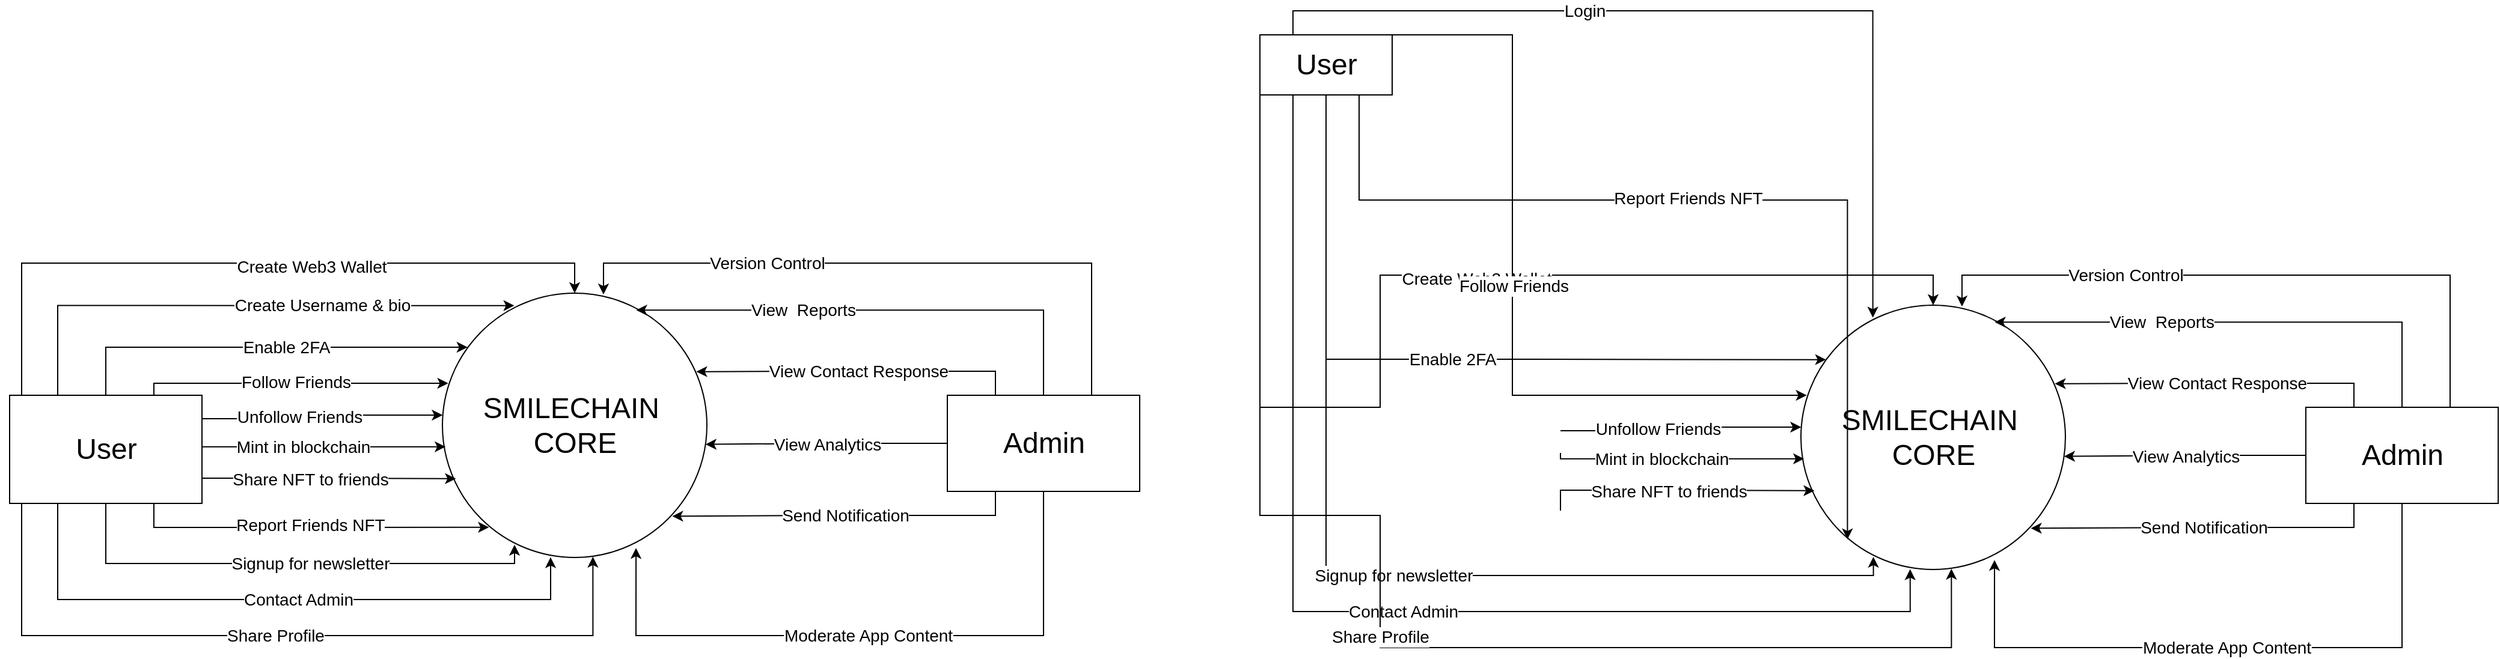 <mxfile version="20.8.10" type="github">
  <diagram name="Page-1" id="5d7acffa-a066-3a61-03fe-96351882024d">
    <mxGraphModel dx="1358" dy="578" grid="1" gridSize="10" guides="1" tooltips="1" connect="1" arrows="1" fold="1" page="1" pageScale="1" pageWidth="1100" pageHeight="850" background="#ffffff" math="0" shadow="0">
      <root>
        <mxCell id="0" />
        <mxCell id="1" parent="0" />
        <mxCell id="7fvaYo8_wZqHOtpPi-BS-1" value="&lt;font style=&quot;font-size: 24px;&quot;&gt;SMILECHAIN&amp;nbsp;&lt;br&gt;CORE&lt;br&gt;&lt;/font&gt;" style="shape=ellipse;html=1;dashed=0;whitespace=wrap;aspect=fixed;perimeter=ellipsePerimeter;" parent="1" vertex="1">
          <mxGeometry x="440" y="315" width="220" height="220" as="geometry" />
        </mxCell>
        <mxCell id="7fvaYo8_wZqHOtpPi-BS-4" value="&lt;font style=&quot;font-size: 14px;&quot;&gt;Create Web3 Wallet&lt;/font&gt;" style="edgeStyle=orthogonalEdgeStyle;rounded=0;orthogonalLoop=1;jettySize=auto;html=1;exitX=0;exitY=0;exitDx=0;exitDy=0;entryX=0.5;entryY=0;entryDx=0;entryDy=0;fontSize=24;" parent="1" source="7fvaYo8_wZqHOtpPi-BS-2" target="7fvaYo8_wZqHOtpPi-BS-1" edge="1">
          <mxGeometry x="0.193" relative="1" as="geometry">
            <Array as="points">
              <mxPoint x="90" y="400" />
              <mxPoint x="90" y="290" />
              <mxPoint x="550" y="290" />
            </Array>
            <mxPoint as="offset" />
          </mxGeometry>
        </mxCell>
        <mxCell id="7fvaYo8_wZqHOtpPi-BS-6" value="Create Username &amp;amp; bio" style="edgeStyle=orthogonalEdgeStyle;rounded=0;orthogonalLoop=1;jettySize=auto;html=1;exitX=0.25;exitY=0;exitDx=0;exitDy=0;entryX=0.272;entryY=0.047;entryDx=0;entryDy=0;entryPerimeter=0;fontSize=14;" parent="1" source="7fvaYo8_wZqHOtpPi-BS-2" target="7fvaYo8_wZqHOtpPi-BS-1" edge="1">
          <mxGeometry x="0.297" relative="1" as="geometry">
            <mxPoint as="offset" />
          </mxGeometry>
        </mxCell>
        <mxCell id="7fvaYo8_wZqHOtpPi-BS-7" style="edgeStyle=orthogonalEdgeStyle;rounded=0;orthogonalLoop=1;jettySize=auto;html=1;exitX=0.5;exitY=0;exitDx=0;exitDy=0;fontSize=14;entryX=0.095;entryY=0.206;entryDx=0;entryDy=0;entryPerimeter=0;" parent="1" source="7fvaYo8_wZqHOtpPi-BS-2" target="7fvaYo8_wZqHOtpPi-BS-1" edge="1">
          <mxGeometry relative="1" as="geometry">
            <mxPoint x="430" y="370" as="targetPoint" />
            <Array as="points">
              <mxPoint x="160" y="360" />
              <mxPoint x="461" y="360" />
            </Array>
          </mxGeometry>
        </mxCell>
        <mxCell id="7fvaYo8_wZqHOtpPi-BS-8" value="Enable 2FA" style="edgeLabel;html=1;align=center;verticalAlign=middle;resizable=0;points=[];fontSize=14;" parent="7fvaYo8_wZqHOtpPi-BS-7" vertex="1" connectable="0">
          <mxGeometry x="0.073" relative="1" as="geometry">
            <mxPoint x="7" as="offset" />
          </mxGeometry>
        </mxCell>
        <mxCell id="7fvaYo8_wZqHOtpPi-BS-9" style="edgeStyle=orthogonalEdgeStyle;rounded=0;orthogonalLoop=1;jettySize=auto;html=1;exitX=0.75;exitY=0;exitDx=0;exitDy=0;fontSize=14;entryX=0.022;entryY=0.341;entryDx=0;entryDy=0;entryPerimeter=0;" parent="1" source="7fvaYo8_wZqHOtpPi-BS-2" target="7fvaYo8_wZqHOtpPi-BS-1" edge="1">
          <mxGeometry relative="1" as="geometry">
            <mxPoint x="410" y="400" as="targetPoint" />
            <Array as="points">
              <mxPoint x="200" y="390" />
            </Array>
          </mxGeometry>
        </mxCell>
        <mxCell id="7fvaYo8_wZqHOtpPi-BS-10" value="Follow Friends" style="edgeLabel;html=1;align=center;verticalAlign=middle;resizable=0;points=[];fontSize=14;" parent="7fvaYo8_wZqHOtpPi-BS-9" vertex="1" connectable="0">
          <mxGeometry x="-0.001" y="1" relative="1" as="geometry">
            <mxPoint as="offset" />
          </mxGeometry>
        </mxCell>
        <mxCell id="7fvaYo8_wZqHOtpPi-BS-12" style="edgeStyle=orthogonalEdgeStyle;rounded=0;orthogonalLoop=1;jettySize=auto;html=1;exitX=1;exitY=0.5;exitDx=0;exitDy=0;fontSize=14;entryX=0.012;entryY=0.613;entryDx=0;entryDy=0;entryPerimeter=0;" parent="1" edge="1">
          <mxGeometry relative="1" as="geometry">
            <mxPoint x="240" y="438" as="sourcePoint" />
            <mxPoint x="442.64" y="442.86" as="targetPoint" />
            <Array as="points">
              <mxPoint x="240" y="443" />
            </Array>
          </mxGeometry>
        </mxCell>
        <mxCell id="7fvaYo8_wZqHOtpPi-BS-13" value="Mint in blockchain" style="edgeLabel;html=1;align=center;verticalAlign=middle;resizable=0;points=[];fontSize=14;" parent="7fvaYo8_wZqHOtpPi-BS-12" vertex="1" connectable="0">
          <mxGeometry x="-0.141" relative="1" as="geometry">
            <mxPoint as="offset" />
          </mxGeometry>
        </mxCell>
        <mxCell id="7fvaYo8_wZqHOtpPi-BS-14" style="edgeStyle=orthogonalEdgeStyle;rounded=0;orthogonalLoop=1;jettySize=auto;html=1;exitX=1;exitY=0.25;exitDx=0;exitDy=0;entryX=0.001;entryY=0.475;entryDx=0;entryDy=0;entryPerimeter=0;fontSize=14;" parent="1" edge="1">
          <mxGeometry relative="1" as="geometry">
            <mxPoint x="240" y="419.5" as="sourcePoint" />
            <mxPoint x="440.22" y="416.5" as="targetPoint" />
            <Array as="points">
              <mxPoint x="340" y="419" />
              <mxPoint x="340" y="417" />
            </Array>
          </mxGeometry>
        </mxCell>
        <mxCell id="7fvaYo8_wZqHOtpPi-BS-16" value="Unfollow Friends" style="edgeLabel;html=1;align=center;verticalAlign=middle;resizable=0;points=[];fontSize=14;" parent="7fvaYo8_wZqHOtpPi-BS-14" vertex="1" connectable="0">
          <mxGeometry x="-0.224" relative="1" as="geometry">
            <mxPoint x="2" y="-2" as="offset" />
          </mxGeometry>
        </mxCell>
        <mxCell id="7fvaYo8_wZqHOtpPi-BS-17" value="Share NFT to friends" style="edgeStyle=orthogonalEdgeStyle;rounded=0;orthogonalLoop=1;jettySize=auto;html=1;exitX=1;exitY=1;exitDx=0;exitDy=0;entryX=0.051;entryY=0.72;entryDx=0;entryDy=0;entryPerimeter=0;fontSize=14;" parent="1" edge="1">
          <mxGeometry x="-0.062" y="-1" relative="1" as="geometry">
            <mxPoint x="240" y="486" as="sourcePoint" />
            <mxPoint x="451.22" y="469.4" as="targetPoint" />
            <Array as="points">
              <mxPoint x="240" y="469" />
              <mxPoint x="340" y="469" />
            </Array>
            <mxPoint as="offset" />
          </mxGeometry>
        </mxCell>
        <mxCell id="7fvaYo8_wZqHOtpPi-BS-18" style="edgeStyle=orthogonalEdgeStyle;rounded=0;orthogonalLoop=1;jettySize=auto;html=1;exitX=0.75;exitY=1;exitDx=0;exitDy=0;entryX=0.176;entryY=0.886;entryDx=0;entryDy=0;entryPerimeter=0;fontSize=14;" parent="1" source="7fvaYo8_wZqHOtpPi-BS-2" target="7fvaYo8_wZqHOtpPi-BS-1" edge="1">
          <mxGeometry relative="1" as="geometry" />
        </mxCell>
        <mxCell id="7fvaYo8_wZqHOtpPi-BS-19" value="Report Friends NFT" style="edgeLabel;html=1;align=center;verticalAlign=middle;resizable=0;points=[];fontSize=14;" parent="7fvaYo8_wZqHOtpPi-BS-18" vertex="1" connectable="0">
          <mxGeometry x="-0.118" y="2" relative="1" as="geometry">
            <mxPoint x="18" as="offset" />
          </mxGeometry>
        </mxCell>
        <mxCell id="7fvaYo8_wZqHOtpPi-BS-20" style="edgeStyle=orthogonalEdgeStyle;rounded=0;orthogonalLoop=1;jettySize=auto;html=1;exitX=0.5;exitY=1;exitDx=0;exitDy=0;entryX=0.274;entryY=0.952;entryDx=0;entryDy=0;entryPerimeter=0;fontSize=14;" parent="1" source="7fvaYo8_wZqHOtpPi-BS-2" target="7fvaYo8_wZqHOtpPi-BS-1" edge="1">
          <mxGeometry relative="1" as="geometry">
            <Array as="points">
              <mxPoint x="160" y="540" />
              <mxPoint x="500" y="540" />
              <mxPoint x="500" y="524" />
            </Array>
          </mxGeometry>
        </mxCell>
        <mxCell id="7fvaYo8_wZqHOtpPi-BS-21" value="Signup for newsletter" style="edgeLabel;html=1;align=center;verticalAlign=middle;resizable=0;points=[];fontSize=14;" parent="7fvaYo8_wZqHOtpPi-BS-20" vertex="1" connectable="0">
          <mxGeometry x="0.014" y="2" relative="1" as="geometry">
            <mxPoint x="14" y="2" as="offset" />
          </mxGeometry>
        </mxCell>
        <mxCell id="NIe49fQJqidkVbKNJP8i-1" value="&lt;font style=&quot;font-size: 14px;&quot;&gt;Contact Admin&lt;/font&gt;" style="edgeStyle=orthogonalEdgeStyle;rounded=0;orthogonalLoop=1;jettySize=auto;html=1;exitX=0.25;exitY=1;exitDx=0;exitDy=0;entryX=0.413;entryY=0.999;entryDx=0;entryDy=0;entryPerimeter=0;" parent="1" source="7fvaYo8_wZqHOtpPi-BS-2" target="7fvaYo8_wZqHOtpPi-BS-1" edge="1">
          <mxGeometry x="0.065" relative="1" as="geometry">
            <Array as="points">
              <mxPoint x="120" y="570" />
              <mxPoint x="530" y="570" />
              <mxPoint x="530" y="535" />
            </Array>
            <mxPoint as="offset" />
          </mxGeometry>
        </mxCell>
        <mxCell id="NIe49fQJqidkVbKNJP8i-2" value="Share Profile" style="edgeStyle=orthogonalEdgeStyle;rounded=0;orthogonalLoop=1;jettySize=auto;html=1;exitX=0;exitY=1;exitDx=0;exitDy=0;entryX=0.569;entryY=0.997;entryDx=0;entryDy=0;entryPerimeter=0;fontSize=14;" parent="1" source="7fvaYo8_wZqHOtpPi-BS-2" target="7fvaYo8_wZqHOtpPi-BS-1" edge="1">
          <mxGeometry relative="1" as="geometry">
            <Array as="points">
              <mxPoint x="90" y="490" />
              <mxPoint x="90" y="600" />
              <mxPoint x="565" y="600" />
            </Array>
          </mxGeometry>
        </mxCell>
        <mxCell id="7fvaYo8_wZqHOtpPi-BS-2" value="&lt;font style=&quot;font-size: 24px;&quot;&gt;User&lt;/font&gt;" style="html=1;dashed=0;whitespace=wrap;" parent="1" vertex="1">
          <mxGeometry x="80" y="400" width="160" height="90" as="geometry" />
        </mxCell>
        <mxCell id="uL9zhZ6q0FrzlKMTOdcM-1" value="&lt;font style=&quot;font-size: 14px;&quot;&gt;View&amp;nbsp; Reports&lt;/font&gt;" style="edgeStyle=orthogonalEdgeStyle;rounded=0;orthogonalLoop=1;jettySize=auto;html=1;exitX=0.5;exitY=0;exitDx=0;exitDy=0;entryX=0.733;entryY=0.064;entryDx=0;entryDy=0;entryPerimeter=0;" parent="1" source="7fvaYo8_wZqHOtpPi-BS-3" target="7fvaYo8_wZqHOtpPi-BS-1" edge="1">
          <mxGeometry x="0.323" relative="1" as="geometry">
            <mxPoint as="offset" />
          </mxGeometry>
        </mxCell>
        <mxCell id="uL9zhZ6q0FrzlKMTOdcM-2" value="View Contact Response" style="edgeStyle=orthogonalEdgeStyle;rounded=0;orthogonalLoop=1;jettySize=auto;html=1;exitX=0.25;exitY=0;exitDx=0;exitDy=0;entryX=0.96;entryY=0.297;entryDx=0;entryDy=0;entryPerimeter=0;fontSize=14;" parent="1" source="7fvaYo8_wZqHOtpPi-BS-3" target="7fvaYo8_wZqHOtpPi-BS-1" edge="1">
          <mxGeometry relative="1" as="geometry" />
        </mxCell>
        <mxCell id="uL9zhZ6q0FrzlKMTOdcM-3" value="View Analytics" style="edgeStyle=orthogonalEdgeStyle;rounded=0;orthogonalLoop=1;jettySize=auto;html=1;exitX=0;exitY=0.5;exitDx=0;exitDy=0;entryX=0.995;entryY=0.572;entryDx=0;entryDy=0;entryPerimeter=0;fontSize=14;" parent="1" source="7fvaYo8_wZqHOtpPi-BS-3" target="7fvaYo8_wZqHOtpPi-BS-1" edge="1">
          <mxGeometry relative="1" as="geometry" />
        </mxCell>
        <mxCell id="uL9zhZ6q0FrzlKMTOdcM-6" value="Send Notification" style="edgeStyle=orthogonalEdgeStyle;rounded=0;orthogonalLoop=1;jettySize=auto;html=1;exitX=0.25;exitY=1;exitDx=0;exitDy=0;entryX=0.869;entryY=0.844;entryDx=0;entryDy=0;entryPerimeter=0;fontSize=14;" parent="1" source="7fvaYo8_wZqHOtpPi-BS-3" target="7fvaYo8_wZqHOtpPi-BS-1" edge="1">
          <mxGeometry relative="1" as="geometry" />
        </mxCell>
        <mxCell id="uL9zhZ6q0FrzlKMTOdcM-7" value="Moderate App Content" style="edgeStyle=orthogonalEdgeStyle;rounded=0;orthogonalLoop=1;jettySize=auto;html=1;exitX=0.5;exitY=1;exitDx=0;exitDy=0;entryX=0.732;entryY=0.964;entryDx=0;entryDy=0;entryPerimeter=0;fontSize=14;" parent="1" source="7fvaYo8_wZqHOtpPi-BS-3" target="7fvaYo8_wZqHOtpPi-BS-1" edge="1">
          <mxGeometry relative="1" as="geometry">
            <Array as="points">
              <mxPoint x="940" y="600" />
              <mxPoint x="601" y="600" />
            </Array>
          </mxGeometry>
        </mxCell>
        <mxCell id="uL9zhZ6q0FrzlKMTOdcM-9" value="Version Control" style="edgeStyle=orthogonalEdgeStyle;rounded=0;orthogonalLoop=1;jettySize=auto;html=1;exitX=0.75;exitY=0;exitDx=0;exitDy=0;entryX=0.609;entryY=0.005;entryDx=0;entryDy=0;entryPerimeter=0;fontSize=14;" parent="1" source="7fvaYo8_wZqHOtpPi-BS-3" target="7fvaYo8_wZqHOtpPi-BS-1" edge="1">
          <mxGeometry x="0.402" relative="1" as="geometry">
            <Array as="points">
              <mxPoint x="980" y="290" />
              <mxPoint x="574" y="290" />
            </Array>
            <mxPoint as="offset" />
          </mxGeometry>
        </mxCell>
        <mxCell id="7fvaYo8_wZqHOtpPi-BS-3" value="&lt;span style=&quot;font-size: 24px;&quot;&gt;Admin&lt;/span&gt;" style="html=1;dashed=0;whitespace=wrap;" parent="1" vertex="1">
          <mxGeometry x="860" y="400" width="160" height="80" as="geometry" />
        </mxCell>
        <mxCell id="1QMK_9NGRWRiEumfAoep-27" value="&lt;font style=&quot;font-size: 24px;&quot;&gt;SMILECHAIN&amp;nbsp;&lt;br&gt;CORE&lt;br&gt;&lt;/font&gt;" style="shape=ellipse;html=1;dashed=0;whitespace=wrap;aspect=fixed;perimeter=ellipsePerimeter;" vertex="1" parent="1">
          <mxGeometry x="1570" y="325" width="220" height="220" as="geometry" />
        </mxCell>
        <mxCell id="1QMK_9NGRWRiEumfAoep-28" value="&lt;font style=&quot;font-size: 14px;&quot;&gt;Create Web3 Wallet&lt;/font&gt;" style="edgeStyle=orthogonalEdgeStyle;rounded=0;orthogonalLoop=1;jettySize=auto;html=1;exitX=0;exitY=0;exitDx=0;exitDy=0;entryX=0.5;entryY=0;entryDx=0;entryDy=0;fontSize=24;" edge="1" parent="1" source="1QMK_9NGRWRiEumfAoep-45" target="1QMK_9NGRWRiEumfAoep-27">
          <mxGeometry x="0.193" relative="1" as="geometry">
            <Array as="points">
              <mxPoint x="1220" y="410" />
              <mxPoint x="1220" y="300" />
              <mxPoint x="1680" y="300" />
            </Array>
            <mxPoint as="offset" />
          </mxGeometry>
        </mxCell>
        <mxCell id="1QMK_9NGRWRiEumfAoep-29" value="Login" style="edgeStyle=orthogonalEdgeStyle;rounded=0;orthogonalLoop=1;jettySize=auto;html=1;exitX=0.25;exitY=0;exitDx=0;exitDy=0;entryX=0.272;entryY=0.047;entryDx=0;entryDy=0;entryPerimeter=0;fontSize=14;" edge="1" parent="1" source="1QMK_9NGRWRiEumfAoep-45" target="1QMK_9NGRWRiEumfAoep-27">
          <mxGeometry x="-0.307" relative="1" as="geometry">
            <mxPoint as="offset" />
          </mxGeometry>
        </mxCell>
        <mxCell id="1QMK_9NGRWRiEumfAoep-30" style="edgeStyle=orthogonalEdgeStyle;rounded=0;orthogonalLoop=1;jettySize=auto;html=1;exitX=0.5;exitY=0;exitDx=0;exitDy=0;fontSize=14;entryX=0.095;entryY=0.206;entryDx=0;entryDy=0;entryPerimeter=0;" edge="1" parent="1" source="1QMK_9NGRWRiEumfAoep-45" target="1QMK_9NGRWRiEumfAoep-27">
          <mxGeometry relative="1" as="geometry">
            <mxPoint x="1560" y="380" as="targetPoint" />
            <Array as="points">
              <mxPoint x="1290" y="370" />
              <mxPoint x="1591" y="370" />
            </Array>
          </mxGeometry>
        </mxCell>
        <mxCell id="1QMK_9NGRWRiEumfAoep-31" value="Enable 2FA" style="edgeLabel;html=1;align=center;verticalAlign=middle;resizable=0;points=[];fontSize=14;" vertex="1" connectable="0" parent="1QMK_9NGRWRiEumfAoep-30">
          <mxGeometry x="0.073" relative="1" as="geometry">
            <mxPoint x="7" as="offset" />
          </mxGeometry>
        </mxCell>
        <mxCell id="1QMK_9NGRWRiEumfAoep-32" style="edgeStyle=orthogonalEdgeStyle;rounded=0;orthogonalLoop=1;jettySize=auto;html=1;exitX=0.75;exitY=0;exitDx=0;exitDy=0;fontSize=14;entryX=0.022;entryY=0.341;entryDx=0;entryDy=0;entryPerimeter=0;" edge="1" parent="1" source="1QMK_9NGRWRiEumfAoep-45" target="1QMK_9NGRWRiEumfAoep-27">
          <mxGeometry relative="1" as="geometry">
            <mxPoint x="1540" y="410" as="targetPoint" />
            <Array as="points">
              <mxPoint x="1330" y="400" />
            </Array>
          </mxGeometry>
        </mxCell>
        <mxCell id="1QMK_9NGRWRiEumfAoep-33" value="Follow Friends" style="edgeLabel;html=1;align=center;verticalAlign=middle;resizable=0;points=[];fontSize=14;" vertex="1" connectable="0" parent="1QMK_9NGRWRiEumfAoep-32">
          <mxGeometry x="-0.001" y="1" relative="1" as="geometry">
            <mxPoint as="offset" />
          </mxGeometry>
        </mxCell>
        <mxCell id="1QMK_9NGRWRiEumfAoep-34" style="edgeStyle=orthogonalEdgeStyle;rounded=0;orthogonalLoop=1;jettySize=auto;html=1;exitX=1;exitY=0.5;exitDx=0;exitDy=0;fontSize=14;entryX=0.012;entryY=0.613;entryDx=0;entryDy=0;entryPerimeter=0;" edge="1" parent="1">
          <mxGeometry relative="1" as="geometry">
            <mxPoint x="1370" y="448.0" as="sourcePoint" />
            <mxPoint x="1572.64" y="452.86" as="targetPoint" />
            <Array as="points">
              <mxPoint x="1370" y="453" />
            </Array>
          </mxGeometry>
        </mxCell>
        <mxCell id="1QMK_9NGRWRiEumfAoep-35" value="Mint in blockchain" style="edgeLabel;html=1;align=center;verticalAlign=middle;resizable=0;points=[];fontSize=14;" vertex="1" connectable="0" parent="1QMK_9NGRWRiEumfAoep-34">
          <mxGeometry x="-0.141" relative="1" as="geometry">
            <mxPoint as="offset" />
          </mxGeometry>
        </mxCell>
        <mxCell id="1QMK_9NGRWRiEumfAoep-36" style="edgeStyle=orthogonalEdgeStyle;rounded=0;orthogonalLoop=1;jettySize=auto;html=1;exitX=1;exitY=0.25;exitDx=0;exitDy=0;entryX=0.001;entryY=0.475;entryDx=0;entryDy=0;entryPerimeter=0;fontSize=14;" edge="1" parent="1">
          <mxGeometry relative="1" as="geometry">
            <mxPoint x="1370" y="429.5" as="sourcePoint" />
            <mxPoint x="1570.22" y="426.5" as="targetPoint" />
            <Array as="points">
              <mxPoint x="1470" y="429" />
              <mxPoint x="1470" y="427" />
            </Array>
          </mxGeometry>
        </mxCell>
        <mxCell id="1QMK_9NGRWRiEumfAoep-37" value="Unfollow Friends" style="edgeLabel;html=1;align=center;verticalAlign=middle;resizable=0;points=[];fontSize=14;" vertex="1" connectable="0" parent="1QMK_9NGRWRiEumfAoep-36">
          <mxGeometry x="-0.224" relative="1" as="geometry">
            <mxPoint x="2" y="-2" as="offset" />
          </mxGeometry>
        </mxCell>
        <mxCell id="1QMK_9NGRWRiEumfAoep-38" value="Share NFT to friends" style="edgeStyle=orthogonalEdgeStyle;rounded=0;orthogonalLoop=1;jettySize=auto;html=1;exitX=1;exitY=1;exitDx=0;exitDy=0;entryX=0.051;entryY=0.72;entryDx=0;entryDy=0;entryPerimeter=0;fontSize=14;" edge="1" parent="1">
          <mxGeometry x="-0.062" y="-1" relative="1" as="geometry">
            <mxPoint x="1370" y="496" as="sourcePoint" />
            <mxPoint x="1581.22" y="479.4" as="targetPoint" />
            <Array as="points">
              <mxPoint x="1370" y="479" />
              <mxPoint x="1470" y="479" />
            </Array>
            <mxPoint as="offset" />
          </mxGeometry>
        </mxCell>
        <mxCell id="1QMK_9NGRWRiEumfAoep-39" style="edgeStyle=orthogonalEdgeStyle;rounded=0;orthogonalLoop=1;jettySize=auto;html=1;exitX=0.75;exitY=1;exitDx=0;exitDy=0;entryX=0.176;entryY=0.886;entryDx=0;entryDy=0;entryPerimeter=0;fontSize=14;" edge="1" parent="1" source="1QMK_9NGRWRiEumfAoep-45" target="1QMK_9NGRWRiEumfAoep-27">
          <mxGeometry relative="1" as="geometry" />
        </mxCell>
        <mxCell id="1QMK_9NGRWRiEumfAoep-40" value="Report Friends NFT" style="edgeLabel;html=1;align=center;verticalAlign=middle;resizable=0;points=[];fontSize=14;" vertex="1" connectable="0" parent="1QMK_9NGRWRiEumfAoep-39">
          <mxGeometry x="-0.118" y="2" relative="1" as="geometry">
            <mxPoint x="18" as="offset" />
          </mxGeometry>
        </mxCell>
        <mxCell id="1QMK_9NGRWRiEumfAoep-41" style="edgeStyle=orthogonalEdgeStyle;rounded=0;orthogonalLoop=1;jettySize=auto;html=1;exitX=0.5;exitY=1;exitDx=0;exitDy=0;entryX=0.274;entryY=0.952;entryDx=0;entryDy=0;entryPerimeter=0;fontSize=14;" edge="1" parent="1" source="1QMK_9NGRWRiEumfAoep-45" target="1QMK_9NGRWRiEumfAoep-27">
          <mxGeometry relative="1" as="geometry">
            <Array as="points">
              <mxPoint x="1290" y="550" />
              <mxPoint x="1630" y="550" />
              <mxPoint x="1630" y="534" />
            </Array>
          </mxGeometry>
        </mxCell>
        <mxCell id="1QMK_9NGRWRiEumfAoep-42" value="Signup for newsletter" style="edgeLabel;html=1;align=center;verticalAlign=middle;resizable=0;points=[];fontSize=14;" vertex="1" connectable="0" parent="1QMK_9NGRWRiEumfAoep-41">
          <mxGeometry x="0.014" y="2" relative="1" as="geometry">
            <mxPoint x="14" y="2" as="offset" />
          </mxGeometry>
        </mxCell>
        <mxCell id="1QMK_9NGRWRiEumfAoep-43" value="&lt;font style=&quot;font-size: 14px;&quot;&gt;Contact Admin&lt;/font&gt;" style="edgeStyle=orthogonalEdgeStyle;rounded=0;orthogonalLoop=1;jettySize=auto;html=1;exitX=0.25;exitY=1;exitDx=0;exitDy=0;entryX=0.413;entryY=0.999;entryDx=0;entryDy=0;entryPerimeter=0;" edge="1" parent="1" source="1QMK_9NGRWRiEumfAoep-45" target="1QMK_9NGRWRiEumfAoep-27">
          <mxGeometry x="0.065" relative="1" as="geometry">
            <Array as="points">
              <mxPoint x="1250" y="580" />
              <mxPoint x="1660" y="580" />
              <mxPoint x="1660" y="545" />
            </Array>
            <mxPoint as="offset" />
          </mxGeometry>
        </mxCell>
        <mxCell id="1QMK_9NGRWRiEumfAoep-44" value="Share Profile" style="edgeStyle=orthogonalEdgeStyle;rounded=0;orthogonalLoop=1;jettySize=auto;html=1;exitX=0;exitY=1;exitDx=0;exitDy=0;entryX=0.569;entryY=0.997;entryDx=0;entryDy=0;entryPerimeter=0;fontSize=14;" edge="1" parent="1" source="1QMK_9NGRWRiEumfAoep-45" target="1QMK_9NGRWRiEumfAoep-27">
          <mxGeometry relative="1" as="geometry">
            <Array as="points">
              <mxPoint x="1220" y="500" />
              <mxPoint x="1220" y="610" />
              <mxPoint x="1695" y="610" />
            </Array>
          </mxGeometry>
        </mxCell>
        <mxCell id="1QMK_9NGRWRiEumfAoep-45" value="&lt;font style=&quot;font-size: 24px;&quot;&gt;User&lt;/font&gt;" style="html=1;dashed=0;whitespace=wrap;" vertex="1" parent="1">
          <mxGeometry x="1120" y="100" width="110" height="50" as="geometry" />
        </mxCell>
        <mxCell id="1QMK_9NGRWRiEumfAoep-46" value="&lt;font style=&quot;font-size: 14px;&quot;&gt;View&amp;nbsp; Reports&lt;/font&gt;" style="edgeStyle=orthogonalEdgeStyle;rounded=0;orthogonalLoop=1;jettySize=auto;html=1;exitX=0.5;exitY=0;exitDx=0;exitDy=0;entryX=0.733;entryY=0.064;entryDx=0;entryDy=0;entryPerimeter=0;" edge="1" parent="1" source="1QMK_9NGRWRiEumfAoep-52" target="1QMK_9NGRWRiEumfAoep-27">
          <mxGeometry x="0.323" relative="1" as="geometry">
            <mxPoint as="offset" />
          </mxGeometry>
        </mxCell>
        <mxCell id="1QMK_9NGRWRiEumfAoep-47" value="View Contact Response" style="edgeStyle=orthogonalEdgeStyle;rounded=0;orthogonalLoop=1;jettySize=auto;html=1;exitX=0.25;exitY=0;exitDx=0;exitDy=0;entryX=0.96;entryY=0.297;entryDx=0;entryDy=0;entryPerimeter=0;fontSize=14;" edge="1" parent="1" source="1QMK_9NGRWRiEumfAoep-52" target="1QMK_9NGRWRiEumfAoep-27">
          <mxGeometry relative="1" as="geometry" />
        </mxCell>
        <mxCell id="1QMK_9NGRWRiEumfAoep-48" value="View Analytics" style="edgeStyle=orthogonalEdgeStyle;rounded=0;orthogonalLoop=1;jettySize=auto;html=1;exitX=0;exitY=0.5;exitDx=0;exitDy=0;entryX=0.995;entryY=0.572;entryDx=0;entryDy=0;entryPerimeter=0;fontSize=14;" edge="1" parent="1" source="1QMK_9NGRWRiEumfAoep-52" target="1QMK_9NGRWRiEumfAoep-27">
          <mxGeometry relative="1" as="geometry" />
        </mxCell>
        <mxCell id="1QMK_9NGRWRiEumfAoep-49" value="Send Notification" style="edgeStyle=orthogonalEdgeStyle;rounded=0;orthogonalLoop=1;jettySize=auto;html=1;exitX=0.25;exitY=1;exitDx=0;exitDy=0;entryX=0.869;entryY=0.844;entryDx=0;entryDy=0;entryPerimeter=0;fontSize=14;" edge="1" parent="1" source="1QMK_9NGRWRiEumfAoep-52" target="1QMK_9NGRWRiEumfAoep-27">
          <mxGeometry relative="1" as="geometry" />
        </mxCell>
        <mxCell id="1QMK_9NGRWRiEumfAoep-50" value="Moderate App Content" style="edgeStyle=orthogonalEdgeStyle;rounded=0;orthogonalLoop=1;jettySize=auto;html=1;exitX=0.5;exitY=1;exitDx=0;exitDy=0;entryX=0.732;entryY=0.964;entryDx=0;entryDy=0;entryPerimeter=0;fontSize=14;" edge="1" parent="1" source="1QMK_9NGRWRiEumfAoep-52" target="1QMK_9NGRWRiEumfAoep-27">
          <mxGeometry relative="1" as="geometry">
            <Array as="points">
              <mxPoint x="2070" y="610" />
              <mxPoint x="1731" y="610" />
            </Array>
          </mxGeometry>
        </mxCell>
        <mxCell id="1QMK_9NGRWRiEumfAoep-51" value="Version Control" style="edgeStyle=orthogonalEdgeStyle;rounded=0;orthogonalLoop=1;jettySize=auto;html=1;exitX=0.75;exitY=0;exitDx=0;exitDy=0;entryX=0.609;entryY=0.005;entryDx=0;entryDy=0;entryPerimeter=0;fontSize=14;" edge="1" parent="1" source="1QMK_9NGRWRiEumfAoep-52" target="1QMK_9NGRWRiEumfAoep-27">
          <mxGeometry x="0.402" relative="1" as="geometry">
            <Array as="points">
              <mxPoint x="2110" y="300" />
              <mxPoint x="1704" y="300" />
            </Array>
            <mxPoint as="offset" />
          </mxGeometry>
        </mxCell>
        <mxCell id="1QMK_9NGRWRiEumfAoep-52" value="&lt;span style=&quot;font-size: 24px;&quot;&gt;Admin&lt;/span&gt;" style="html=1;dashed=0;whitespace=wrap;" vertex="1" parent="1">
          <mxGeometry x="1990" y="410" width="160" height="80" as="geometry" />
        </mxCell>
      </root>
    </mxGraphModel>
  </diagram>
</mxfile>
